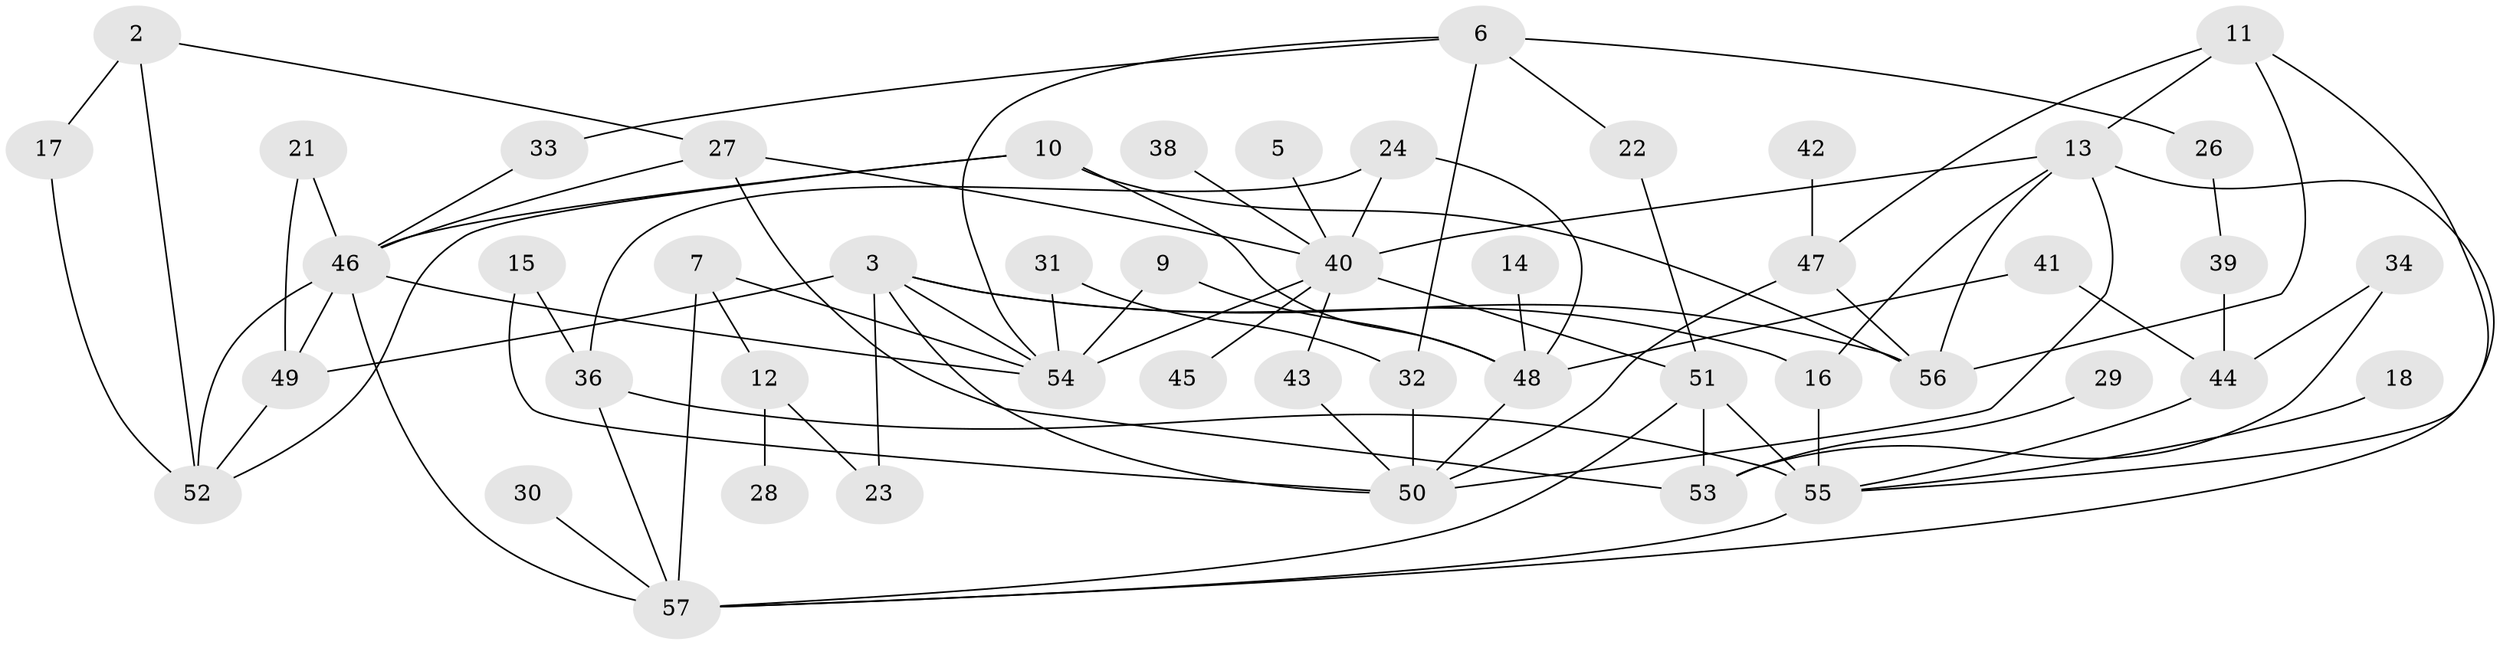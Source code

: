 // original degree distribution, {3: 0.3333333333333333, 2: 0.22807017543859648, 4: 0.09649122807017543, 6: 0.02631578947368421, 0: 0.06140350877192982, 5: 0.05263157894736842, 1: 0.19298245614035087, 8: 0.008771929824561403}
// Generated by graph-tools (version 1.1) at 2025/25/03/09/25 03:25:13]
// undirected, 49 vertices, 84 edges
graph export_dot {
graph [start="1"]
  node [color=gray90,style=filled];
  2;
  3;
  5;
  6;
  7;
  9;
  10;
  11;
  12;
  13;
  14;
  15;
  16;
  17;
  18;
  21;
  22;
  23;
  24;
  26;
  27;
  28;
  29;
  30;
  31;
  32;
  33;
  34;
  36;
  38;
  39;
  40;
  41;
  42;
  43;
  44;
  45;
  46;
  47;
  48;
  49;
  50;
  51;
  52;
  53;
  54;
  55;
  56;
  57;
  2 -- 17 [weight=1.0];
  2 -- 27 [weight=1.0];
  2 -- 52 [weight=1.0];
  3 -- 16 [weight=1.0];
  3 -- 23 [weight=1.0];
  3 -- 49 [weight=1.0];
  3 -- 50 [weight=1.0];
  3 -- 54 [weight=1.0];
  3 -- 56 [weight=1.0];
  5 -- 40 [weight=1.0];
  6 -- 22 [weight=1.0];
  6 -- 26 [weight=1.0];
  6 -- 32 [weight=1.0];
  6 -- 33 [weight=1.0];
  6 -- 54 [weight=1.0];
  7 -- 12 [weight=1.0];
  7 -- 54 [weight=1.0];
  7 -- 57 [weight=1.0];
  9 -- 48 [weight=1.0];
  9 -- 54 [weight=1.0];
  10 -- 46 [weight=1.0];
  10 -- 48 [weight=1.0];
  10 -- 52 [weight=1.0];
  10 -- 56 [weight=1.0];
  11 -- 13 [weight=1.0];
  11 -- 47 [weight=1.0];
  11 -- 55 [weight=1.0];
  11 -- 56 [weight=1.0];
  12 -- 23 [weight=1.0];
  12 -- 28 [weight=2.0];
  13 -- 16 [weight=1.0];
  13 -- 40 [weight=1.0];
  13 -- 50 [weight=1.0];
  13 -- 56 [weight=1.0];
  13 -- 57 [weight=1.0];
  14 -- 48 [weight=1.0];
  15 -- 36 [weight=1.0];
  15 -- 50 [weight=1.0];
  16 -- 55 [weight=1.0];
  17 -- 52 [weight=1.0];
  18 -- 55 [weight=1.0];
  21 -- 46 [weight=1.0];
  21 -- 49 [weight=1.0];
  22 -- 51 [weight=1.0];
  24 -- 36 [weight=1.0];
  24 -- 40 [weight=1.0];
  24 -- 48 [weight=1.0];
  26 -- 39 [weight=1.0];
  27 -- 40 [weight=1.0];
  27 -- 46 [weight=1.0];
  27 -- 53 [weight=1.0];
  29 -- 53 [weight=1.0];
  30 -- 57 [weight=1.0];
  31 -- 32 [weight=1.0];
  31 -- 54 [weight=1.0];
  32 -- 50 [weight=1.0];
  33 -- 46 [weight=1.0];
  34 -- 44 [weight=1.0];
  34 -- 53 [weight=1.0];
  36 -- 55 [weight=1.0];
  36 -- 57 [weight=1.0];
  38 -- 40 [weight=1.0];
  39 -- 44 [weight=1.0];
  40 -- 43 [weight=1.0];
  40 -- 45 [weight=1.0];
  40 -- 51 [weight=1.0];
  40 -- 54 [weight=1.0];
  41 -- 44 [weight=2.0];
  41 -- 48 [weight=1.0];
  42 -- 47 [weight=1.0];
  43 -- 50 [weight=1.0];
  44 -- 55 [weight=1.0];
  46 -- 49 [weight=1.0];
  46 -- 52 [weight=1.0];
  46 -- 54 [weight=1.0];
  46 -- 57 [weight=1.0];
  47 -- 50 [weight=1.0];
  47 -- 56 [weight=1.0];
  48 -- 50 [weight=1.0];
  49 -- 52 [weight=1.0];
  51 -- 53 [weight=1.0];
  51 -- 55 [weight=2.0];
  51 -- 57 [weight=1.0];
  55 -- 57 [weight=1.0];
}
